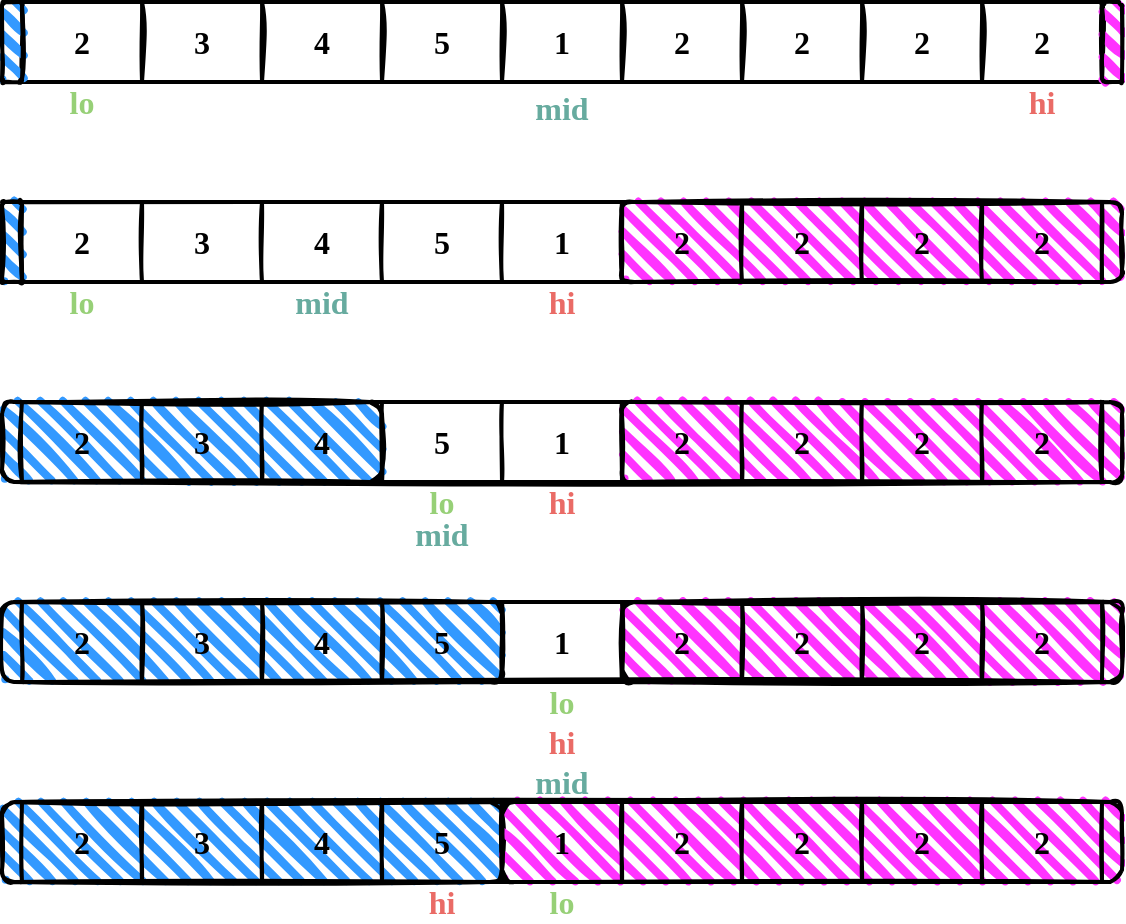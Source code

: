 <mxfile version="14.2.2" type="device" pages="2"><diagram id="asrmxMBNPy5AJ40o_xaK" name="旋转数组"><mxGraphModel dx="782" dy="1907" grid="1" gridSize="10" guides="1" tooltips="1" connect="1" arrows="1" fold="1" page="1" pageScale="1" pageWidth="827" pageHeight="1169" math="0" shadow="0"><root><mxCell id="0"/><mxCell id="1" parent="0"/><mxCell id="DlhfGdHP6gR5Zf7pgEmx-2" value="" style="shape=table;html=1;whiteSpace=wrap;startSize=0;container=1;collapsible=0;childLayout=tableLayout;fontSize=16;fontFamily=Comic Sans MS;rounded=0;shadow=0;sketch=1;gradientColor=#ffffff;fillColor=none;swimlaneFillColor=none;strokeWidth=2;fontStyle=1" parent="1" vertex="1"><mxGeometry x="160" y="-860" width="540" height="40" as="geometry"/></mxCell><mxCell id="DlhfGdHP6gR5Zf7pgEmx-3" value="" style="shape=partialRectangle;html=1;whiteSpace=wrap;collapsible=0;dropTarget=0;pointerEvents=0;fillColor=none;top=0;left=0;bottom=0;right=0;points=[[0,0.5],[1,0.5]];portConstraint=eastwest;fontSize=16;fontFamily=Comic Sans MS;fontStyle=1" parent="DlhfGdHP6gR5Zf7pgEmx-2" vertex="1"><mxGeometry width="540" height="40" as="geometry"/></mxCell><mxCell id="DlhfGdHP6gR5Zf7pgEmx-4" value="&lt;font style=&quot;font-size: 16px&quot;&gt;2&lt;/font&gt;" style="shape=partialRectangle;html=1;whiteSpace=wrap;connectable=0;fillColor=none;top=0;left=0;bottom=0;right=0;overflow=hidden;fontSize=16;fontFamily=Comic Sans MS;fontStyle=1" parent="DlhfGdHP6gR5Zf7pgEmx-3" vertex="1"><mxGeometry width="60" height="40" as="geometry"/></mxCell><mxCell id="DlhfGdHP6gR5Zf7pgEmx-5" value="&lt;font style=&quot;font-size: 16px&quot;&gt;3&lt;/font&gt;" style="shape=partialRectangle;html=1;whiteSpace=wrap;connectable=0;fillColor=none;top=0;left=0;bottom=0;right=0;overflow=hidden;fontSize=16;fontFamily=Comic Sans MS;fontStyle=1" parent="DlhfGdHP6gR5Zf7pgEmx-3" vertex="1"><mxGeometry x="60" width="60" height="40" as="geometry"/></mxCell><mxCell id="DlhfGdHP6gR5Zf7pgEmx-6" value="&lt;font style=&quot;font-size: 16px&quot;&gt;4&lt;/font&gt;" style="shape=partialRectangle;html=1;whiteSpace=wrap;connectable=0;fillColor=none;top=0;left=0;bottom=0;right=0;overflow=hidden;fontSize=16;fontFamily=Comic Sans MS;fontStyle=1" parent="DlhfGdHP6gR5Zf7pgEmx-3" vertex="1"><mxGeometry x="120" width="60" height="40" as="geometry"/></mxCell><mxCell id="DlhfGdHP6gR5Zf7pgEmx-20" value="5" style="shape=partialRectangle;html=1;whiteSpace=wrap;connectable=0;fillColor=none;top=0;left=0;bottom=0;right=0;overflow=hidden;fontSize=16;fontFamily=Comic Sans MS;fontStyle=1" parent="DlhfGdHP6gR5Zf7pgEmx-3" vertex="1"><mxGeometry x="180" width="60" height="40" as="geometry"/></mxCell><mxCell id="DlhfGdHP6gR5Zf7pgEmx-19" value="1" style="shape=partialRectangle;html=1;whiteSpace=wrap;connectable=0;fillColor=none;top=0;left=0;bottom=0;right=0;overflow=hidden;fontSize=16;fontFamily=Comic Sans MS;fontStyle=1" parent="DlhfGdHP6gR5Zf7pgEmx-3" vertex="1"><mxGeometry x="240" width="60" height="40" as="geometry"/></mxCell><mxCell id="DlhfGdHP6gR5Zf7pgEmx-18" value="2" style="shape=partialRectangle;html=1;whiteSpace=wrap;connectable=0;fillColor=none;top=0;left=0;bottom=0;right=0;overflow=hidden;fontSize=16;fontFamily=Comic Sans MS;fontStyle=1" parent="DlhfGdHP6gR5Zf7pgEmx-3" vertex="1"><mxGeometry x="300" width="60" height="40" as="geometry"/></mxCell><mxCell id="DlhfGdHP6gR5Zf7pgEmx-17" value="2" style="shape=partialRectangle;html=1;whiteSpace=wrap;connectable=0;fillColor=none;top=0;left=0;bottom=0;right=0;overflow=hidden;fontSize=16;fontFamily=Comic Sans MS;fontStyle=1" parent="DlhfGdHP6gR5Zf7pgEmx-3" vertex="1"><mxGeometry x="360" width="60" height="40" as="geometry"/></mxCell><mxCell id="DlhfGdHP6gR5Zf7pgEmx-16" value="2" style="shape=partialRectangle;html=1;whiteSpace=wrap;connectable=0;fillColor=none;top=0;left=0;bottom=0;right=0;overflow=hidden;fontSize=16;fontFamily=Comic Sans MS;fontStyle=1" parent="DlhfGdHP6gR5Zf7pgEmx-3" vertex="1"><mxGeometry x="420" width="60" height="40" as="geometry"/></mxCell><mxCell id="DlhfGdHP6gR5Zf7pgEmx-15" value="2" style="shape=partialRectangle;html=1;whiteSpace=wrap;connectable=0;fillColor=none;top=0;left=0;bottom=0;right=0;overflow=hidden;fontSize=16;fontFamily=Comic Sans MS;fontStyle=1" parent="DlhfGdHP6gR5Zf7pgEmx-3" vertex="1"><mxGeometry x="480" width="60" height="40" as="geometry"/></mxCell><mxCell id="DlhfGdHP6gR5Zf7pgEmx-24" value="" style="rounded=1;whiteSpace=wrap;html=1;strokeWidth=2;fillWeight=4;hachureGap=8;hachureAngle=45;sketch=1;shadow=0;fontFamily=Comic Sans MS;fontSize=16;fontColor=#004C99;fillStyle=auto;fillColor=#3399FF;fontStyle=1" parent="1" vertex="1"><mxGeometry x="150" y="-860" width="10" height="40" as="geometry"/></mxCell><mxCell id="DlhfGdHP6gR5Zf7pgEmx-25" value="" style="rounded=1;whiteSpace=wrap;html=1;strokeWidth=2;fillWeight=4;hachureGap=8;hachureAngle=45;sketch=1;shadow=0;fontFamily=Comic Sans MS;fontSize=16;fontColor=#004C99;fillStyle=auto;fillColor=#FF33FF;fontStyle=1" parent="1" vertex="1"><mxGeometry x="700" y="-860" width="10" height="40" as="geometry"/></mxCell><mxCell id="DlhfGdHP6gR5Zf7pgEmx-399" value="&lt;font style=&quot;font-size: 16px;&quot;&gt;lo&lt;/font&gt;" style="text;html=1;strokeColor=none;fillColor=none;align=center;verticalAlign=middle;whiteSpace=wrap;rounded=0;shadow=0;sketch=0;fontFamily=Comic Sans MS;fontSize=16;fontColor=#97D077;fontStyle=1" parent="1" vertex="1"><mxGeometry x="170" y="-820" width="40" height="20" as="geometry"/></mxCell><mxCell id="DlhfGdHP6gR5Zf7pgEmx-400" value="&lt;font style=&quot;font-size: 16px;&quot;&gt;hi&lt;/font&gt;" style="text;html=1;strokeColor=none;fillColor=none;align=center;verticalAlign=middle;whiteSpace=wrap;rounded=0;shadow=0;sketch=0;fontFamily=Comic Sans MS;fontSize=16;fontColor=#EA6B66;fontStyle=1" parent="1" vertex="1"><mxGeometry x="650" y="-820" width="40" height="20" as="geometry"/></mxCell><mxCell id="DlhfGdHP6gR5Zf7pgEmx-403" value="&lt;font style=&quot;font-size: 16px;&quot;&gt;mid&lt;/font&gt;" style="text;html=1;strokeColor=none;fillColor=none;align=center;verticalAlign=middle;whiteSpace=wrap;rounded=0;shadow=0;sketch=0;fontFamily=Comic Sans MS;fontSize=16;fontColor=#67AB9F;fontStyle=1" parent="1" vertex="1"><mxGeometry x="410" y="-817" width="40" height="20" as="geometry"/></mxCell><mxCell id="wRgIPJBm9YqMZJ-mr9bj-12" value="" style="rounded=1;whiteSpace=wrap;html=1;strokeWidth=2;fillWeight=4;hachureGap=8;hachureAngle=45;sketch=1;shadow=0;fontFamily=Comic Sans MS;fontSize=16;fontColor=#004C99;fillStyle=auto;fillColor=#3399FF;fontStyle=1" vertex="1" parent="1"><mxGeometry x="150" y="-760" width="10" height="40" as="geometry"/></mxCell><mxCell id="wRgIPJBm9YqMZJ-mr9bj-13" value="" style="rounded=1;whiteSpace=wrap;html=1;strokeWidth=2;fillWeight=4;hachureGap=8;hachureAngle=45;sketch=1;shadow=0;fontFamily=Comic Sans MS;fontSize=16;fontColor=#004C99;fillStyle=auto;fillColor=#FF33FF;fontStyle=1" vertex="1" parent="1"><mxGeometry x="460" y="-760" width="250" height="40" as="geometry"/></mxCell><mxCell id="wRgIPJBm9YqMZJ-mr9bj-14" value="&lt;font style=&quot;font-size: 16px;&quot;&gt;lo&lt;/font&gt;" style="text;html=1;strokeColor=none;fillColor=none;align=center;verticalAlign=middle;whiteSpace=wrap;rounded=0;shadow=0;sketch=0;fontFamily=Comic Sans MS;fontSize=16;fontColor=#97D077;fontStyle=1" vertex="1" parent="1"><mxGeometry x="170" y="-720" width="40" height="20" as="geometry"/></mxCell><mxCell id="wRgIPJBm9YqMZJ-mr9bj-15" value="&lt;font style=&quot;font-size: 16px;&quot;&gt;hi&lt;/font&gt;" style="text;html=1;strokeColor=none;fillColor=none;align=center;verticalAlign=middle;whiteSpace=wrap;rounded=0;shadow=0;sketch=0;fontFamily=Comic Sans MS;fontSize=16;fontColor=#EA6B66;fontStyle=1" vertex="1" parent="1"><mxGeometry x="410" y="-720" width="40" height="20" as="geometry"/></mxCell><mxCell id="wRgIPJBm9YqMZJ-mr9bj-16" value="&lt;font style=&quot;font-size: 16px;&quot;&gt;mid&lt;/font&gt;" style="text;html=1;strokeColor=none;fillColor=none;align=center;verticalAlign=middle;whiteSpace=wrap;rounded=0;shadow=0;sketch=0;fontFamily=Comic Sans MS;fontSize=16;fontColor=#67AB9F;fontStyle=1" vertex="1" parent="1"><mxGeometry x="290" y="-720" width="40" height="20" as="geometry"/></mxCell><mxCell id="wRgIPJBm9YqMZJ-mr9bj-1" value="" style="shape=table;html=1;whiteSpace=wrap;startSize=0;container=1;collapsible=0;childLayout=tableLayout;fontSize=16;fontFamily=Comic Sans MS;rounded=0;shadow=0;sketch=1;gradientColor=#ffffff;fillColor=none;swimlaneFillColor=none;strokeWidth=2;fontStyle=1" vertex="1" parent="1"><mxGeometry x="160" y="-760" width="540" height="40" as="geometry"/></mxCell><mxCell id="wRgIPJBm9YqMZJ-mr9bj-2" value="" style="shape=partialRectangle;html=1;whiteSpace=wrap;collapsible=0;dropTarget=0;pointerEvents=0;fillColor=none;top=0;left=0;bottom=0;right=0;points=[[0,0.5],[1,0.5]];portConstraint=eastwest;fontSize=16;fontFamily=Comic Sans MS;fontStyle=1" vertex="1" parent="wRgIPJBm9YqMZJ-mr9bj-1"><mxGeometry width="540" height="40" as="geometry"/></mxCell><mxCell id="wRgIPJBm9YqMZJ-mr9bj-3" value="&lt;font style=&quot;font-size: 16px&quot;&gt;2&lt;/font&gt;" style="shape=partialRectangle;html=1;whiteSpace=wrap;connectable=0;fillColor=none;top=0;left=0;bottom=0;right=0;overflow=hidden;fontSize=16;fontFamily=Comic Sans MS;fontStyle=1" vertex="1" parent="wRgIPJBm9YqMZJ-mr9bj-2"><mxGeometry width="60" height="40" as="geometry"/></mxCell><mxCell id="wRgIPJBm9YqMZJ-mr9bj-4" value="&lt;font style=&quot;font-size: 16px&quot;&gt;3&lt;/font&gt;" style="shape=partialRectangle;html=1;whiteSpace=wrap;connectable=0;fillColor=none;top=0;left=0;bottom=0;right=0;overflow=hidden;fontSize=16;fontFamily=Comic Sans MS;fontStyle=1" vertex="1" parent="wRgIPJBm9YqMZJ-mr9bj-2"><mxGeometry x="60" width="60" height="40" as="geometry"/></mxCell><mxCell id="wRgIPJBm9YqMZJ-mr9bj-5" value="&lt;font style=&quot;font-size: 16px&quot;&gt;4&lt;/font&gt;" style="shape=partialRectangle;html=1;whiteSpace=wrap;connectable=0;fillColor=none;top=0;left=0;bottom=0;right=0;overflow=hidden;fontSize=16;fontFamily=Comic Sans MS;fontStyle=1" vertex="1" parent="wRgIPJBm9YqMZJ-mr9bj-2"><mxGeometry x="120" width="60" height="40" as="geometry"/></mxCell><mxCell id="wRgIPJBm9YqMZJ-mr9bj-6" value="5" style="shape=partialRectangle;html=1;whiteSpace=wrap;connectable=0;fillColor=none;top=0;left=0;bottom=0;right=0;overflow=hidden;fontSize=16;fontFamily=Comic Sans MS;fontStyle=1" vertex="1" parent="wRgIPJBm9YqMZJ-mr9bj-2"><mxGeometry x="180" width="60" height="40" as="geometry"/></mxCell><mxCell id="wRgIPJBm9YqMZJ-mr9bj-7" value="1" style="shape=partialRectangle;html=1;whiteSpace=wrap;connectable=0;fillColor=none;top=0;left=0;bottom=0;right=0;overflow=hidden;fontSize=16;fontFamily=Comic Sans MS;fontStyle=1" vertex="1" parent="wRgIPJBm9YqMZJ-mr9bj-2"><mxGeometry x="240" width="60" height="40" as="geometry"/></mxCell><mxCell id="wRgIPJBm9YqMZJ-mr9bj-8" value="2" style="shape=partialRectangle;html=1;whiteSpace=wrap;connectable=0;fillColor=none;top=0;left=0;bottom=0;right=0;overflow=hidden;fontSize=16;fontFamily=Comic Sans MS;fontStyle=1" vertex="1" parent="wRgIPJBm9YqMZJ-mr9bj-2"><mxGeometry x="300" width="60" height="40" as="geometry"/></mxCell><mxCell id="wRgIPJBm9YqMZJ-mr9bj-9" value="2" style="shape=partialRectangle;html=1;whiteSpace=wrap;connectable=0;fillColor=none;top=0;left=0;bottom=0;right=0;overflow=hidden;fontSize=16;fontFamily=Comic Sans MS;fontStyle=1" vertex="1" parent="wRgIPJBm9YqMZJ-mr9bj-2"><mxGeometry x="360" width="60" height="40" as="geometry"/></mxCell><mxCell id="wRgIPJBm9YqMZJ-mr9bj-10" value="2" style="shape=partialRectangle;html=1;whiteSpace=wrap;connectable=0;fillColor=none;top=0;left=0;bottom=0;right=0;overflow=hidden;fontSize=16;fontFamily=Comic Sans MS;fontStyle=1" vertex="1" parent="wRgIPJBm9YqMZJ-mr9bj-2"><mxGeometry x="420" width="60" height="40" as="geometry"/></mxCell><mxCell id="wRgIPJBm9YqMZJ-mr9bj-11" value="2" style="shape=partialRectangle;html=1;whiteSpace=wrap;connectable=0;fillColor=none;top=0;left=0;bottom=0;right=0;overflow=hidden;fontSize=16;fontFamily=Comic Sans MS;fontStyle=1" vertex="1" parent="wRgIPJBm9YqMZJ-mr9bj-2"><mxGeometry x="480" width="60" height="40" as="geometry"/></mxCell><mxCell id="wRgIPJBm9YqMZJ-mr9bj-17" value="" style="rounded=1;whiteSpace=wrap;html=1;strokeWidth=2;fillWeight=4;hachureGap=8;hachureAngle=45;sketch=1;shadow=0;fontFamily=Comic Sans MS;fontSize=16;fontColor=#004C99;fillStyle=auto;fillColor=#3399FF;fontStyle=1" vertex="1" parent="1"><mxGeometry x="150" y="-660" width="190" height="40" as="geometry"/></mxCell><mxCell id="wRgIPJBm9YqMZJ-mr9bj-18" value="" style="rounded=1;whiteSpace=wrap;html=1;strokeWidth=2;fillWeight=4;hachureGap=8;hachureAngle=45;sketch=1;shadow=0;fontFamily=Comic Sans MS;fontSize=16;fontColor=#004C99;fillStyle=auto;fillColor=#FF33FF;fontStyle=1" vertex="1" parent="1"><mxGeometry x="460" y="-660" width="250" height="40" as="geometry"/></mxCell><mxCell id="wRgIPJBm9YqMZJ-mr9bj-19" value="&lt;font style=&quot;font-size: 16px;&quot;&gt;lo&lt;/font&gt;" style="text;html=1;strokeColor=none;fillColor=none;align=center;verticalAlign=middle;whiteSpace=wrap;rounded=0;shadow=0;sketch=0;fontFamily=Comic Sans MS;fontSize=16;fontColor=#97D077;fontStyle=1" vertex="1" parent="1"><mxGeometry x="350" y="-620" width="40" height="20" as="geometry"/></mxCell><mxCell id="wRgIPJBm9YqMZJ-mr9bj-20" value="&lt;font style=&quot;font-size: 16px;&quot;&gt;hi&lt;/font&gt;" style="text;html=1;strokeColor=none;fillColor=none;align=center;verticalAlign=middle;whiteSpace=wrap;rounded=0;shadow=0;sketch=0;fontFamily=Comic Sans MS;fontSize=16;fontColor=#EA6B66;fontStyle=1" vertex="1" parent="1"><mxGeometry x="410" y="-620" width="40" height="20" as="geometry"/></mxCell><mxCell id="wRgIPJBm9YqMZJ-mr9bj-21" value="&lt;font style=&quot;font-size: 16px;&quot;&gt;mid&lt;/font&gt;" style="text;html=1;strokeColor=none;fillColor=none;align=center;verticalAlign=middle;whiteSpace=wrap;rounded=0;shadow=0;sketch=0;fontFamily=Comic Sans MS;fontSize=16;fontColor=#67AB9F;fontStyle=1" vertex="1" parent="1"><mxGeometry x="350" y="-604" width="40" height="20" as="geometry"/></mxCell><mxCell id="wRgIPJBm9YqMZJ-mr9bj-22" value="" style="shape=table;html=1;whiteSpace=wrap;startSize=0;container=1;collapsible=0;childLayout=tableLayout;fontSize=16;fontFamily=Comic Sans MS;rounded=0;shadow=0;sketch=1;gradientColor=#ffffff;fillColor=none;swimlaneFillColor=none;strokeWidth=2;fontStyle=1" vertex="1" parent="1"><mxGeometry x="160" y="-660" width="540" height="40" as="geometry"/></mxCell><mxCell id="wRgIPJBm9YqMZJ-mr9bj-23" value="" style="shape=partialRectangle;html=1;whiteSpace=wrap;collapsible=0;dropTarget=0;pointerEvents=0;fillColor=none;top=0;left=0;bottom=0;right=0;points=[[0,0.5],[1,0.5]];portConstraint=eastwest;fontSize=16;fontFamily=Comic Sans MS;fontStyle=1" vertex="1" parent="wRgIPJBm9YqMZJ-mr9bj-22"><mxGeometry width="540" height="40" as="geometry"/></mxCell><mxCell id="wRgIPJBm9YqMZJ-mr9bj-24" value="&lt;font style=&quot;font-size: 16px&quot;&gt;2&lt;/font&gt;" style="shape=partialRectangle;html=1;whiteSpace=wrap;connectable=0;fillColor=none;top=0;left=0;bottom=0;right=0;overflow=hidden;fontSize=16;fontFamily=Comic Sans MS;fontStyle=1" vertex="1" parent="wRgIPJBm9YqMZJ-mr9bj-23"><mxGeometry width="60" height="40" as="geometry"/></mxCell><mxCell id="wRgIPJBm9YqMZJ-mr9bj-25" value="&lt;font style=&quot;font-size: 16px&quot;&gt;3&lt;/font&gt;" style="shape=partialRectangle;html=1;whiteSpace=wrap;connectable=0;fillColor=none;top=0;left=0;bottom=0;right=0;overflow=hidden;fontSize=16;fontFamily=Comic Sans MS;fontStyle=1" vertex="1" parent="wRgIPJBm9YqMZJ-mr9bj-23"><mxGeometry x="60" width="60" height="40" as="geometry"/></mxCell><mxCell id="wRgIPJBm9YqMZJ-mr9bj-26" value="&lt;font style=&quot;font-size: 16px&quot;&gt;4&lt;/font&gt;" style="shape=partialRectangle;html=1;whiteSpace=wrap;connectable=0;fillColor=none;top=0;left=0;bottom=0;right=0;overflow=hidden;fontSize=16;fontFamily=Comic Sans MS;fontStyle=1" vertex="1" parent="wRgIPJBm9YqMZJ-mr9bj-23"><mxGeometry x="120" width="60" height="40" as="geometry"/></mxCell><mxCell id="wRgIPJBm9YqMZJ-mr9bj-27" value="5" style="shape=partialRectangle;html=1;whiteSpace=wrap;connectable=0;fillColor=none;top=0;left=0;bottom=0;right=0;overflow=hidden;fontSize=16;fontFamily=Comic Sans MS;fontStyle=1" vertex="1" parent="wRgIPJBm9YqMZJ-mr9bj-23"><mxGeometry x="180" width="60" height="40" as="geometry"/></mxCell><mxCell id="wRgIPJBm9YqMZJ-mr9bj-28" value="1" style="shape=partialRectangle;html=1;whiteSpace=wrap;connectable=0;fillColor=none;top=0;left=0;bottom=0;right=0;overflow=hidden;fontSize=16;fontFamily=Comic Sans MS;fontStyle=1" vertex="1" parent="wRgIPJBm9YqMZJ-mr9bj-23"><mxGeometry x="240" width="60" height="40" as="geometry"/></mxCell><mxCell id="wRgIPJBm9YqMZJ-mr9bj-29" value="2" style="shape=partialRectangle;html=1;whiteSpace=wrap;connectable=0;fillColor=none;top=0;left=0;bottom=0;right=0;overflow=hidden;fontSize=16;fontFamily=Comic Sans MS;fontStyle=1" vertex="1" parent="wRgIPJBm9YqMZJ-mr9bj-23"><mxGeometry x="300" width="60" height="40" as="geometry"/></mxCell><mxCell id="wRgIPJBm9YqMZJ-mr9bj-30" value="2" style="shape=partialRectangle;html=1;whiteSpace=wrap;connectable=0;fillColor=none;top=0;left=0;bottom=0;right=0;overflow=hidden;fontSize=16;fontFamily=Comic Sans MS;fontStyle=1" vertex="1" parent="wRgIPJBm9YqMZJ-mr9bj-23"><mxGeometry x="360" width="60" height="40" as="geometry"/></mxCell><mxCell id="wRgIPJBm9YqMZJ-mr9bj-31" value="2" style="shape=partialRectangle;html=1;whiteSpace=wrap;connectable=0;fillColor=none;top=0;left=0;bottom=0;right=0;overflow=hidden;fontSize=16;fontFamily=Comic Sans MS;fontStyle=1" vertex="1" parent="wRgIPJBm9YqMZJ-mr9bj-23"><mxGeometry x="420" width="60" height="40" as="geometry"/></mxCell><mxCell id="wRgIPJBm9YqMZJ-mr9bj-32" value="2" style="shape=partialRectangle;html=1;whiteSpace=wrap;connectable=0;fillColor=none;top=0;left=0;bottom=0;right=0;overflow=hidden;fontSize=16;fontFamily=Comic Sans MS;fontStyle=1" vertex="1" parent="wRgIPJBm9YqMZJ-mr9bj-23"><mxGeometry x="480" width="60" height="40" as="geometry"/></mxCell><mxCell id="wRgIPJBm9YqMZJ-mr9bj-43" value="" style="rounded=1;whiteSpace=wrap;html=1;strokeWidth=2;fillWeight=4;hachureGap=8;hachureAngle=45;sketch=1;shadow=0;fontFamily=Comic Sans MS;fontSize=16;fontColor=#004C99;fillStyle=auto;fillColor=#3399FF;fontStyle=1" vertex="1" parent="1"><mxGeometry x="150" y="-560" width="250" height="40" as="geometry"/></mxCell><mxCell id="wRgIPJBm9YqMZJ-mr9bj-44" value="" style="rounded=1;whiteSpace=wrap;html=1;strokeWidth=2;fillWeight=4;hachureGap=8;hachureAngle=45;sketch=1;shadow=0;fontFamily=Comic Sans MS;fontSize=16;fontColor=#004C99;fillStyle=auto;fillColor=#FF33FF;fontStyle=1" vertex="1" parent="1"><mxGeometry x="460" y="-560" width="250" height="40" as="geometry"/></mxCell><mxCell id="wRgIPJBm9YqMZJ-mr9bj-45" value="&lt;font style=&quot;font-size: 16px;&quot;&gt;lo&lt;/font&gt;" style="text;html=1;strokeColor=none;fillColor=none;align=center;verticalAlign=middle;whiteSpace=wrap;rounded=0;shadow=0;sketch=0;fontFamily=Comic Sans MS;fontSize=16;fontColor=#97D077;fontStyle=1" vertex="1" parent="1"><mxGeometry x="410" y="-520" width="40" height="20" as="geometry"/></mxCell><mxCell id="wRgIPJBm9YqMZJ-mr9bj-46" value="&lt;font style=&quot;font-size: 16px;&quot;&gt;hi&lt;/font&gt;" style="text;html=1;strokeColor=none;fillColor=none;align=center;verticalAlign=middle;whiteSpace=wrap;rounded=0;shadow=0;sketch=0;fontFamily=Comic Sans MS;fontSize=16;fontColor=#EA6B66;fontStyle=1" vertex="1" parent="1"><mxGeometry x="410" y="-500" width="40" height="20" as="geometry"/></mxCell><mxCell id="wRgIPJBm9YqMZJ-mr9bj-47" value="&lt;font style=&quot;font-size: 16px;&quot;&gt;mid&lt;/font&gt;" style="text;html=1;strokeColor=none;fillColor=none;align=center;verticalAlign=middle;whiteSpace=wrap;rounded=0;shadow=0;sketch=0;fontFamily=Comic Sans MS;fontSize=16;fontColor=#67AB9F;fontStyle=1" vertex="1" parent="1"><mxGeometry x="410" y="-480" width="40" height="20" as="geometry"/></mxCell><mxCell id="wRgIPJBm9YqMZJ-mr9bj-48" value="" style="shape=table;html=1;whiteSpace=wrap;startSize=0;container=1;collapsible=0;childLayout=tableLayout;fontSize=16;fontFamily=Comic Sans MS;rounded=0;shadow=0;sketch=1;gradientColor=#ffffff;fillColor=none;swimlaneFillColor=none;strokeWidth=2;fontStyle=1" vertex="1" parent="1"><mxGeometry x="160" y="-560" width="540" height="40" as="geometry"/></mxCell><mxCell id="wRgIPJBm9YqMZJ-mr9bj-49" value="" style="shape=partialRectangle;html=1;whiteSpace=wrap;collapsible=0;dropTarget=0;pointerEvents=0;fillColor=none;top=0;left=0;bottom=0;right=0;points=[[0,0.5],[1,0.5]];portConstraint=eastwest;fontSize=16;fontFamily=Comic Sans MS;fontStyle=1" vertex="1" parent="wRgIPJBm9YqMZJ-mr9bj-48"><mxGeometry width="540" height="40" as="geometry"/></mxCell><mxCell id="wRgIPJBm9YqMZJ-mr9bj-50" value="&lt;font style=&quot;font-size: 16px&quot;&gt;2&lt;/font&gt;" style="shape=partialRectangle;html=1;whiteSpace=wrap;connectable=0;fillColor=none;top=0;left=0;bottom=0;right=0;overflow=hidden;fontSize=16;fontFamily=Comic Sans MS;fontStyle=1" vertex="1" parent="wRgIPJBm9YqMZJ-mr9bj-49"><mxGeometry width="60" height="40" as="geometry"/></mxCell><mxCell id="wRgIPJBm9YqMZJ-mr9bj-51" value="&lt;font style=&quot;font-size: 16px&quot;&gt;3&lt;/font&gt;" style="shape=partialRectangle;html=1;whiteSpace=wrap;connectable=0;fillColor=none;top=0;left=0;bottom=0;right=0;overflow=hidden;fontSize=16;fontFamily=Comic Sans MS;fontStyle=1" vertex="1" parent="wRgIPJBm9YqMZJ-mr9bj-49"><mxGeometry x="60" width="60" height="40" as="geometry"/></mxCell><mxCell id="wRgIPJBm9YqMZJ-mr9bj-52" value="&lt;font style=&quot;font-size: 16px&quot;&gt;4&lt;/font&gt;" style="shape=partialRectangle;html=1;whiteSpace=wrap;connectable=0;fillColor=none;top=0;left=0;bottom=0;right=0;overflow=hidden;fontSize=16;fontFamily=Comic Sans MS;fontStyle=1" vertex="1" parent="wRgIPJBm9YqMZJ-mr9bj-49"><mxGeometry x="120" width="60" height="40" as="geometry"/></mxCell><mxCell id="wRgIPJBm9YqMZJ-mr9bj-53" value="5" style="shape=partialRectangle;html=1;whiteSpace=wrap;connectable=0;fillColor=none;top=0;left=0;bottom=0;right=0;overflow=hidden;fontSize=16;fontFamily=Comic Sans MS;fontStyle=1" vertex="1" parent="wRgIPJBm9YqMZJ-mr9bj-49"><mxGeometry x="180" width="60" height="40" as="geometry"/></mxCell><mxCell id="wRgIPJBm9YqMZJ-mr9bj-54" value="1" style="shape=partialRectangle;html=1;whiteSpace=wrap;connectable=0;fillColor=none;top=0;left=0;bottom=0;right=0;overflow=hidden;fontSize=16;fontFamily=Comic Sans MS;fontStyle=1" vertex="1" parent="wRgIPJBm9YqMZJ-mr9bj-49"><mxGeometry x="240" width="60" height="40" as="geometry"/></mxCell><mxCell id="wRgIPJBm9YqMZJ-mr9bj-55" value="2" style="shape=partialRectangle;html=1;whiteSpace=wrap;connectable=0;fillColor=none;top=0;left=0;bottom=0;right=0;overflow=hidden;fontSize=16;fontFamily=Comic Sans MS;fontStyle=1" vertex="1" parent="wRgIPJBm9YqMZJ-mr9bj-49"><mxGeometry x="300" width="60" height="40" as="geometry"/></mxCell><mxCell id="wRgIPJBm9YqMZJ-mr9bj-56" value="2" style="shape=partialRectangle;html=1;whiteSpace=wrap;connectable=0;fillColor=none;top=0;left=0;bottom=0;right=0;overflow=hidden;fontSize=16;fontFamily=Comic Sans MS;fontStyle=1" vertex="1" parent="wRgIPJBm9YqMZJ-mr9bj-49"><mxGeometry x="360" width="60" height="40" as="geometry"/></mxCell><mxCell id="wRgIPJBm9YqMZJ-mr9bj-57" value="2" style="shape=partialRectangle;html=1;whiteSpace=wrap;connectable=0;fillColor=none;top=0;left=0;bottom=0;right=0;overflow=hidden;fontSize=16;fontFamily=Comic Sans MS;fontStyle=1" vertex="1" parent="wRgIPJBm9YqMZJ-mr9bj-49"><mxGeometry x="420" width="60" height="40" as="geometry"/></mxCell><mxCell id="wRgIPJBm9YqMZJ-mr9bj-58" value="2" style="shape=partialRectangle;html=1;whiteSpace=wrap;connectable=0;fillColor=none;top=0;left=0;bottom=0;right=0;overflow=hidden;fontSize=16;fontFamily=Comic Sans MS;fontStyle=1" vertex="1" parent="wRgIPJBm9YqMZJ-mr9bj-49"><mxGeometry x="480" width="60" height="40" as="geometry"/></mxCell><mxCell id="wRgIPJBm9YqMZJ-mr9bj-59" value="" style="rounded=1;whiteSpace=wrap;html=1;strokeWidth=2;fillWeight=4;hachureGap=8;hachureAngle=45;sketch=1;shadow=0;fontFamily=Comic Sans MS;fontSize=16;fontColor=#004C99;fillStyle=auto;fillColor=#3399FF;fontStyle=1" vertex="1" parent="1"><mxGeometry x="150" y="-460" width="250" height="40" as="geometry"/></mxCell><mxCell id="wRgIPJBm9YqMZJ-mr9bj-60" value="" style="rounded=1;whiteSpace=wrap;html=1;strokeWidth=2;fillWeight=4;hachureGap=8;hachureAngle=45;sketch=1;shadow=0;fontFamily=Comic Sans MS;fontSize=16;fontColor=#004C99;fillStyle=auto;fillColor=#FF33FF;fontStyle=1" vertex="1" parent="1"><mxGeometry x="400" y="-460" width="310" height="40" as="geometry"/></mxCell><mxCell id="wRgIPJBm9YqMZJ-mr9bj-61" value="&lt;font style=&quot;font-size: 16px;&quot;&gt;lo&lt;/font&gt;" style="text;html=1;strokeColor=none;fillColor=none;align=center;verticalAlign=middle;whiteSpace=wrap;rounded=0;shadow=0;sketch=0;fontFamily=Comic Sans MS;fontSize=16;fontColor=#97D077;fontStyle=1" vertex="1" parent="1"><mxGeometry x="410" y="-420" width="40" height="20" as="geometry"/></mxCell><mxCell id="wRgIPJBm9YqMZJ-mr9bj-62" value="&lt;font style=&quot;font-size: 16px;&quot;&gt;hi&lt;/font&gt;" style="text;html=1;strokeColor=none;fillColor=none;align=center;verticalAlign=middle;whiteSpace=wrap;rounded=0;shadow=0;sketch=0;fontFamily=Comic Sans MS;fontSize=16;fontColor=#EA6B66;fontStyle=1" vertex="1" parent="1"><mxGeometry x="350" y="-420" width="40" height="20" as="geometry"/></mxCell><mxCell id="wRgIPJBm9YqMZJ-mr9bj-64" value="" style="shape=table;html=1;whiteSpace=wrap;startSize=0;container=1;collapsible=0;childLayout=tableLayout;fontSize=16;fontFamily=Comic Sans MS;rounded=0;shadow=0;sketch=1;gradientColor=#ffffff;fillColor=none;swimlaneFillColor=none;strokeWidth=2;fontStyle=1" vertex="1" parent="1"><mxGeometry x="160" y="-460" width="540" height="40" as="geometry"/></mxCell><mxCell id="wRgIPJBm9YqMZJ-mr9bj-65" value="" style="shape=partialRectangle;html=1;whiteSpace=wrap;collapsible=0;dropTarget=0;pointerEvents=0;fillColor=none;top=0;left=0;bottom=0;right=0;points=[[0,0.5],[1,0.5]];portConstraint=eastwest;fontSize=16;fontFamily=Comic Sans MS;fontStyle=1" vertex="1" parent="wRgIPJBm9YqMZJ-mr9bj-64"><mxGeometry width="540" height="40" as="geometry"/></mxCell><mxCell id="wRgIPJBm9YqMZJ-mr9bj-66" value="&lt;font style=&quot;font-size: 16px&quot;&gt;2&lt;/font&gt;" style="shape=partialRectangle;html=1;whiteSpace=wrap;connectable=0;fillColor=none;top=0;left=0;bottom=0;right=0;overflow=hidden;fontSize=16;fontFamily=Comic Sans MS;fontStyle=1" vertex="1" parent="wRgIPJBm9YqMZJ-mr9bj-65"><mxGeometry width="60" height="40" as="geometry"/></mxCell><mxCell id="wRgIPJBm9YqMZJ-mr9bj-67" value="&lt;font style=&quot;font-size: 16px&quot;&gt;3&lt;/font&gt;" style="shape=partialRectangle;html=1;whiteSpace=wrap;connectable=0;fillColor=none;top=0;left=0;bottom=0;right=0;overflow=hidden;fontSize=16;fontFamily=Comic Sans MS;fontStyle=1" vertex="1" parent="wRgIPJBm9YqMZJ-mr9bj-65"><mxGeometry x="60" width="60" height="40" as="geometry"/></mxCell><mxCell id="wRgIPJBm9YqMZJ-mr9bj-68" value="&lt;font style=&quot;font-size: 16px&quot;&gt;4&lt;/font&gt;" style="shape=partialRectangle;html=1;whiteSpace=wrap;connectable=0;fillColor=none;top=0;left=0;bottom=0;right=0;overflow=hidden;fontSize=16;fontFamily=Comic Sans MS;fontStyle=1" vertex="1" parent="wRgIPJBm9YqMZJ-mr9bj-65"><mxGeometry x="120" width="60" height="40" as="geometry"/></mxCell><mxCell id="wRgIPJBm9YqMZJ-mr9bj-69" value="5" style="shape=partialRectangle;html=1;whiteSpace=wrap;connectable=0;fillColor=none;top=0;left=0;bottom=0;right=0;overflow=hidden;fontSize=16;fontFamily=Comic Sans MS;fontStyle=1" vertex="1" parent="wRgIPJBm9YqMZJ-mr9bj-65"><mxGeometry x="180" width="60" height="40" as="geometry"/></mxCell><mxCell id="wRgIPJBm9YqMZJ-mr9bj-70" value="1" style="shape=partialRectangle;html=1;whiteSpace=wrap;connectable=0;fillColor=none;top=0;left=0;bottom=0;right=0;overflow=hidden;fontSize=16;fontFamily=Comic Sans MS;fontStyle=1" vertex="1" parent="wRgIPJBm9YqMZJ-mr9bj-65"><mxGeometry x="240" width="60" height="40" as="geometry"/></mxCell><mxCell id="wRgIPJBm9YqMZJ-mr9bj-71" value="2" style="shape=partialRectangle;html=1;whiteSpace=wrap;connectable=0;fillColor=none;top=0;left=0;bottom=0;right=0;overflow=hidden;fontSize=16;fontFamily=Comic Sans MS;fontStyle=1" vertex="1" parent="wRgIPJBm9YqMZJ-mr9bj-65"><mxGeometry x="300" width="60" height="40" as="geometry"/></mxCell><mxCell id="wRgIPJBm9YqMZJ-mr9bj-72" value="2" style="shape=partialRectangle;html=1;whiteSpace=wrap;connectable=0;fillColor=none;top=0;left=0;bottom=0;right=0;overflow=hidden;fontSize=16;fontFamily=Comic Sans MS;fontStyle=1" vertex="1" parent="wRgIPJBm9YqMZJ-mr9bj-65"><mxGeometry x="360" width="60" height="40" as="geometry"/></mxCell><mxCell id="wRgIPJBm9YqMZJ-mr9bj-73" value="2" style="shape=partialRectangle;html=1;whiteSpace=wrap;connectable=0;fillColor=none;top=0;left=0;bottom=0;right=0;overflow=hidden;fontSize=16;fontFamily=Comic Sans MS;fontStyle=1" vertex="1" parent="wRgIPJBm9YqMZJ-mr9bj-65"><mxGeometry x="420" width="60" height="40" as="geometry"/></mxCell><mxCell id="wRgIPJBm9YqMZJ-mr9bj-74" value="2" style="shape=partialRectangle;html=1;whiteSpace=wrap;connectable=0;fillColor=none;top=0;left=0;bottom=0;right=0;overflow=hidden;fontSize=16;fontFamily=Comic Sans MS;fontStyle=1" vertex="1" parent="wRgIPJBm9YqMZJ-mr9bj-65"><mxGeometry x="480" width="60" height="40" as="geometry"/></mxCell></root></mxGraphModel></diagram><diagram id="9-CCGtKSxKJOa-UAq143" name="其他情况"><mxGraphModel dx="782" dy="1907" grid="1" gridSize="10" guides="1" tooltips="1" connect="1" arrows="1" fold="1" page="1" pageScale="1" pageWidth="827" pageHeight="1169" math="0" shadow="0"><root><mxCell id="A4Ryy6DHrKFe1EhRuP_5-0"/><mxCell id="A4Ryy6DHrKFe1EhRuP_5-1" parent="A4Ryy6DHrKFe1EhRuP_5-0"/><mxCell id="FtbZGPvBCeuLtF2i0Pwx-45" value="" style="rounded=1;whiteSpace=wrap;html=1;strokeWidth=2;fillWeight=4;hachureGap=8;hachureAngle=45;sketch=1;shadow=0;fontFamily=Comic Sans MS;fontSize=16;fontColor=#004C99;fillStyle=solid;fontStyle=1;fillColor=#FF3333;" vertex="1" parent="A4Ryy6DHrKFe1EhRuP_5-1"><mxGeometry x="400" y="-350" width="60" height="40" as="geometry"/></mxCell><mxCell id="3YuqZaf987NOW00CCiDA-0" value="" style="rounded=1;whiteSpace=wrap;html=1;strokeWidth=2;fillWeight=4;hachureGap=8;hachureAngle=45;sketch=1;shadow=0;fontFamily=Comic Sans MS;fontSize=16;fontColor=#004C99;fillStyle=auto;fillColor=#3399FF;fontStyle=1" vertex="1" parent="A4Ryy6DHrKFe1EhRuP_5-1"><mxGeometry x="150" y="-460" width="250" height="40" as="geometry"/></mxCell><mxCell id="3YuqZaf987NOW00CCiDA-1" value="" style="rounded=1;whiteSpace=wrap;html=1;strokeWidth=2;fillWeight=4;hachureGap=8;hachureAngle=45;sketch=1;shadow=0;fontFamily=Comic Sans MS;fontSize=16;fontColor=#004C99;fillStyle=auto;fillColor=#FF33FF;fontStyle=1" vertex="1" parent="A4Ryy6DHrKFe1EhRuP_5-1"><mxGeometry x="460" y="-460" width="250" height="40" as="geometry"/></mxCell><mxCell id="3YuqZaf987NOW00CCiDA-2" value="&lt;font style=&quot;font-size: 16px;&quot;&gt;lo&lt;/font&gt;" style="text;html=1;strokeColor=none;fillColor=none;align=center;verticalAlign=middle;whiteSpace=wrap;rounded=0;shadow=0;sketch=0;fontFamily=Comic Sans MS;fontSize=16;fontColor=#97D077;fontStyle=1" vertex="1" parent="A4Ryy6DHrKFe1EhRuP_5-1"><mxGeometry x="410" y="-420" width="40" height="20" as="geometry"/></mxCell><mxCell id="3YuqZaf987NOW00CCiDA-3" value="&lt;font style=&quot;font-size: 16px;&quot;&gt;hi&lt;/font&gt;" style="text;html=1;strokeColor=none;fillColor=none;align=center;verticalAlign=middle;whiteSpace=wrap;rounded=0;shadow=0;sketch=0;fontFamily=Comic Sans MS;fontSize=16;fontColor=#EA6B66;fontStyle=1" vertex="1" parent="A4Ryy6DHrKFe1EhRuP_5-1"><mxGeometry x="410" y="-400" width="40" height="20" as="geometry"/></mxCell><mxCell id="3YuqZaf987NOW00CCiDA-4" value="" style="shape=table;html=1;whiteSpace=wrap;startSize=0;container=1;collapsible=0;childLayout=tableLayout;fontSize=16;fontFamily=Comic Sans MS;rounded=0;shadow=0;sketch=1;gradientColor=#ffffff;fillColor=none;swimlaneFillColor=none;strokeWidth=2;fontStyle=1" vertex="1" parent="A4Ryy6DHrKFe1EhRuP_5-1"><mxGeometry x="160" y="-460" width="540" height="40" as="geometry"/></mxCell><mxCell id="3YuqZaf987NOW00CCiDA-5" value="" style="shape=partialRectangle;html=1;whiteSpace=wrap;collapsible=0;dropTarget=0;pointerEvents=0;fillColor=none;top=0;left=0;bottom=0;right=0;points=[[0,0.5],[1,0.5]];portConstraint=eastwest;fontSize=16;fontFamily=Comic Sans MS;fontStyle=1" vertex="1" parent="3YuqZaf987NOW00CCiDA-4"><mxGeometry width="540" height="40" as="geometry"/></mxCell><mxCell id="3YuqZaf987NOW00CCiDA-6" value="&lt;font style=&quot;font-size: 16px&quot;&gt;2&lt;/font&gt;" style="shape=partialRectangle;html=1;whiteSpace=wrap;connectable=0;fillColor=none;top=0;left=0;bottom=0;right=0;overflow=hidden;fontSize=16;fontFamily=Comic Sans MS;fontStyle=1" vertex="1" parent="3YuqZaf987NOW00CCiDA-5"><mxGeometry width="60" height="40" as="geometry"/></mxCell><mxCell id="3YuqZaf987NOW00CCiDA-7" value="&lt;font style=&quot;font-size: 16px&quot;&gt;3&lt;/font&gt;" style="shape=partialRectangle;html=1;whiteSpace=wrap;connectable=0;fillColor=none;top=0;left=0;bottom=0;right=0;overflow=hidden;fontSize=16;fontFamily=Comic Sans MS;fontStyle=1" vertex="1" parent="3YuqZaf987NOW00CCiDA-5"><mxGeometry x="60" width="60" height="40" as="geometry"/></mxCell><mxCell id="3YuqZaf987NOW00CCiDA-8" value="&lt;font style=&quot;font-size: 16px&quot;&gt;4&lt;/font&gt;" style="shape=partialRectangle;html=1;whiteSpace=wrap;connectable=0;fillColor=none;top=0;left=0;bottom=0;right=0;overflow=hidden;fontSize=16;fontFamily=Comic Sans MS;fontStyle=1" vertex="1" parent="3YuqZaf987NOW00CCiDA-5"><mxGeometry x="120" width="60" height="40" as="geometry"/></mxCell><mxCell id="3YuqZaf987NOW00CCiDA-9" value="5" style="shape=partialRectangle;html=1;whiteSpace=wrap;connectable=0;fillColor=none;top=0;left=0;bottom=0;right=0;overflow=hidden;fontSize=16;fontFamily=Comic Sans MS;fontStyle=1" vertex="1" parent="3YuqZaf987NOW00CCiDA-5"><mxGeometry x="180" width="60" height="40" as="geometry"/></mxCell><mxCell id="3YuqZaf987NOW00CCiDA-10" value="1" style="shape=partialRectangle;html=1;whiteSpace=wrap;connectable=0;fillColor=none;top=0;left=0;bottom=0;right=0;overflow=hidden;fontSize=16;fontFamily=Comic Sans MS;fontStyle=1" vertex="1" parent="3YuqZaf987NOW00CCiDA-5"><mxGeometry x="240" width="60" height="40" as="geometry"/></mxCell><mxCell id="3YuqZaf987NOW00CCiDA-11" value="2" style="shape=partialRectangle;html=1;whiteSpace=wrap;connectable=0;fillColor=none;top=0;left=0;bottom=0;right=0;overflow=hidden;fontSize=16;fontFamily=Comic Sans MS;fontStyle=1" vertex="1" parent="3YuqZaf987NOW00CCiDA-5"><mxGeometry x="300" width="60" height="40" as="geometry"/></mxCell><mxCell id="3YuqZaf987NOW00CCiDA-12" value="2" style="shape=partialRectangle;html=1;whiteSpace=wrap;connectable=0;fillColor=none;top=0;left=0;bottom=0;right=0;overflow=hidden;fontSize=16;fontFamily=Comic Sans MS;fontStyle=1" vertex="1" parent="3YuqZaf987NOW00CCiDA-5"><mxGeometry x="360" width="60" height="40" as="geometry"/></mxCell><mxCell id="3YuqZaf987NOW00CCiDA-13" value="2" style="shape=partialRectangle;html=1;whiteSpace=wrap;connectable=0;fillColor=none;top=0;left=0;bottom=0;right=0;overflow=hidden;fontSize=16;fontFamily=Comic Sans MS;fontStyle=1" vertex="1" parent="3YuqZaf987NOW00CCiDA-5"><mxGeometry x="420" width="60" height="40" as="geometry"/></mxCell><mxCell id="3YuqZaf987NOW00CCiDA-14" value="2" style="shape=partialRectangle;html=1;whiteSpace=wrap;connectable=0;fillColor=none;top=0;left=0;bottom=0;right=0;overflow=hidden;fontSize=16;fontFamily=Comic Sans MS;fontStyle=1" vertex="1" parent="3YuqZaf987NOW00CCiDA-5"><mxGeometry x="480" width="60" height="40" as="geometry"/></mxCell><mxCell id="3YuqZaf987NOW00CCiDA-15" value="" style="rounded=1;whiteSpace=wrap;html=1;strokeWidth=2;fillWeight=4;hachureGap=8;hachureAngle=45;sketch=1;shadow=0;fontFamily=Comic Sans MS;fontSize=16;fontColor=#004C99;fillStyle=auto;fillColor=#3399FF;fontStyle=1" vertex="1" parent="A4Ryy6DHrKFe1EhRuP_5-1"><mxGeometry x="150" y="-350" width="310" height="40" as="geometry"/></mxCell><mxCell id="3YuqZaf987NOW00CCiDA-16" value="" style="rounded=1;whiteSpace=wrap;html=1;strokeWidth=2;fillWeight=4;hachureGap=8;hachureAngle=45;sketch=1;shadow=0;fontFamily=Comic Sans MS;fontSize=16;fontColor=#004C99;fillStyle=auto;fillColor=#FF33FF;fontStyle=1" vertex="1" parent="A4Ryy6DHrKFe1EhRuP_5-1"><mxGeometry x="460" y="-350" width="250" height="40" as="geometry"/></mxCell><mxCell id="3YuqZaf987NOW00CCiDA-17" value="&lt;font style=&quot;font-size: 16px;&quot;&gt;lo&lt;/font&gt;" style="text;html=1;strokeColor=none;fillColor=none;align=center;verticalAlign=middle;whiteSpace=wrap;rounded=0;shadow=0;sketch=0;fontFamily=Comic Sans MS;fontSize=16;fontColor=#97D077;fontStyle=1" vertex="1" parent="A4Ryy6DHrKFe1EhRuP_5-1"><mxGeometry x="470" y="-310" width="40" height="20" as="geometry"/></mxCell><mxCell id="3YuqZaf987NOW00CCiDA-18" value="&lt;font style=&quot;font-size: 16px;&quot;&gt;hi&lt;/font&gt;" style="text;html=1;strokeColor=none;fillColor=none;align=center;verticalAlign=middle;whiteSpace=wrap;rounded=0;shadow=0;sketch=0;fontFamily=Comic Sans MS;fontSize=16;fontColor=#EA6B66;fontStyle=1" vertex="1" parent="A4Ryy6DHrKFe1EhRuP_5-1"><mxGeometry x="410" y="-310" width="40" height="20" as="geometry"/></mxCell><mxCell id="3YuqZaf987NOW00CCiDA-19" value="" style="shape=table;html=1;whiteSpace=wrap;startSize=0;container=1;collapsible=0;childLayout=tableLayout;fontSize=16;fontFamily=Comic Sans MS;rounded=0;shadow=0;sketch=1;gradientColor=#ffffff;fillColor=none;swimlaneFillColor=none;strokeWidth=2;fontStyle=1" vertex="1" parent="A4Ryy6DHrKFe1EhRuP_5-1"><mxGeometry x="160" y="-350" width="540" height="40" as="geometry"/></mxCell><mxCell id="3YuqZaf987NOW00CCiDA-20" value="" style="shape=partialRectangle;html=1;whiteSpace=wrap;collapsible=0;dropTarget=0;pointerEvents=0;fillColor=none;top=0;left=0;bottom=0;right=0;points=[[0,0.5],[1,0.5]];portConstraint=eastwest;fontSize=16;fontFamily=Comic Sans MS;fontStyle=1" vertex="1" parent="3YuqZaf987NOW00CCiDA-19"><mxGeometry width="540" height="40" as="geometry"/></mxCell><mxCell id="3YuqZaf987NOW00CCiDA-21" value="&lt;font style=&quot;font-size: 16px&quot;&gt;2&lt;/font&gt;" style="shape=partialRectangle;html=1;whiteSpace=wrap;connectable=0;fillColor=none;top=0;left=0;bottom=0;right=0;overflow=hidden;fontSize=16;fontFamily=Comic Sans MS;fontStyle=1" vertex="1" parent="3YuqZaf987NOW00CCiDA-20"><mxGeometry width="60" height="40" as="geometry"/></mxCell><mxCell id="3YuqZaf987NOW00CCiDA-22" value="&lt;font style=&quot;font-size: 16px&quot;&gt;3&lt;/font&gt;" style="shape=partialRectangle;html=1;whiteSpace=wrap;connectable=0;fillColor=none;top=0;left=0;bottom=0;right=0;overflow=hidden;fontSize=16;fontFamily=Comic Sans MS;fontStyle=1" vertex="1" parent="3YuqZaf987NOW00CCiDA-20"><mxGeometry x="60" width="60" height="40" as="geometry"/></mxCell><mxCell id="3YuqZaf987NOW00CCiDA-23" value="&lt;font style=&quot;font-size: 16px&quot;&gt;4&lt;/font&gt;" style="shape=partialRectangle;html=1;whiteSpace=wrap;connectable=0;fillColor=none;top=0;left=0;bottom=0;right=0;overflow=hidden;fontSize=16;fontFamily=Comic Sans MS;fontStyle=1" vertex="1" parent="3YuqZaf987NOW00CCiDA-20"><mxGeometry x="120" width="60" height="40" as="geometry"/></mxCell><mxCell id="3YuqZaf987NOW00CCiDA-24" value="5" style="shape=partialRectangle;html=1;whiteSpace=wrap;connectable=0;fillColor=none;top=0;left=0;bottom=0;right=0;overflow=hidden;fontSize=16;fontFamily=Comic Sans MS;fontStyle=1" vertex="1" parent="3YuqZaf987NOW00CCiDA-20"><mxGeometry x="180" width="60" height="40" as="geometry"/></mxCell><mxCell id="3YuqZaf987NOW00CCiDA-25" value="1" style="shape=partialRectangle;html=1;whiteSpace=wrap;connectable=0;fillColor=none;top=0;left=0;bottom=0;right=0;overflow=hidden;fontSize=16;fontFamily=Comic Sans MS;fontStyle=1" vertex="1" parent="3YuqZaf987NOW00CCiDA-20"><mxGeometry x="240" width="60" height="40" as="geometry"/></mxCell><mxCell id="3YuqZaf987NOW00CCiDA-26" value="2" style="shape=partialRectangle;html=1;whiteSpace=wrap;connectable=0;fillColor=none;top=0;left=0;bottom=0;right=0;overflow=hidden;fontSize=16;fontFamily=Comic Sans MS;fontStyle=1" vertex="1" parent="3YuqZaf987NOW00CCiDA-20"><mxGeometry x="300" width="60" height="40" as="geometry"/></mxCell><mxCell id="3YuqZaf987NOW00CCiDA-27" value="2" style="shape=partialRectangle;html=1;whiteSpace=wrap;connectable=0;fillColor=none;top=0;left=0;bottom=0;right=0;overflow=hidden;fontSize=16;fontFamily=Comic Sans MS;fontStyle=1" vertex="1" parent="3YuqZaf987NOW00CCiDA-20"><mxGeometry x="360" width="60" height="40" as="geometry"/></mxCell><mxCell id="3YuqZaf987NOW00CCiDA-28" value="2" style="shape=partialRectangle;html=1;whiteSpace=wrap;connectable=0;fillColor=none;top=0;left=0;bottom=0;right=0;overflow=hidden;fontSize=16;fontFamily=Comic Sans MS;fontStyle=1" vertex="1" parent="3YuqZaf987NOW00CCiDA-20"><mxGeometry x="420" width="60" height="40" as="geometry"/></mxCell><mxCell id="3YuqZaf987NOW00CCiDA-29" value="2" style="shape=partialRectangle;html=1;whiteSpace=wrap;connectable=0;fillColor=none;top=0;left=0;bottom=0;right=0;overflow=hidden;fontSize=16;fontFamily=Comic Sans MS;fontStyle=1" vertex="1" parent="3YuqZaf987NOW00CCiDA-20"><mxGeometry x="480" width="60" height="40" as="geometry"/></mxCell><mxCell id="JcREWEFkssLCaHcpJzgA-0" value="&lt;font style=&quot;font-size: 16px;&quot;&gt;mid&lt;/font&gt;" style="text;html=1;strokeColor=none;fillColor=none;align=center;verticalAlign=middle;whiteSpace=wrap;rounded=0;shadow=0;sketch=0;fontFamily=Comic Sans MS;fontSize=16;fontColor=#67AB9F;fontStyle=1" vertex="1" parent="A4Ryy6DHrKFe1EhRuP_5-1"><mxGeometry x="410" y="-380" width="40" height="20" as="geometry"/></mxCell><mxCell id="FtbZGPvBCeuLtF2i0Pwx-0" value="&lt;font color=&quot;#4c0099&quot;&gt;&lt;span style=&quot;font-size: 20px&quot;&gt;lo++&lt;/span&gt;&lt;/font&gt;" style="text;html=1;strokeColor=none;fillColor=none;align=center;verticalAlign=middle;whiteSpace=wrap;rounded=0;shadow=0;sketch=0;fontFamily=Comic Sans MS;fontSize=16;fontColor=#67AB9F;fontStyle=1" vertex="1" parent="A4Ryy6DHrKFe1EhRuP_5-1"><mxGeometry x="80" y="-340" width="50" height="20" as="geometry"/></mxCell><mxCell id="FtbZGPvBCeuLtF2i0Pwx-4" value="" style="rounded=1;whiteSpace=wrap;html=1;strokeWidth=2;fillWeight=4;hachureGap=8;hachureAngle=45;sketch=1;shadow=0;fontFamily=Comic Sans MS;fontSize=16;fontColor=#004C99;fillStyle=auto;fillColor=#3399FF;fontStyle=1" vertex="1" parent="A4Ryy6DHrKFe1EhRuP_5-1"><mxGeometry x="150" y="-270" width="250" height="40" as="geometry"/></mxCell><mxCell id="FtbZGPvBCeuLtF2i0Pwx-5" value="" style="rounded=1;whiteSpace=wrap;html=1;strokeWidth=2;fillWeight=4;hachureGap=8;hachureAngle=45;sketch=1;shadow=0;fontFamily=Comic Sans MS;fontSize=16;fontColor=#004C99;fillStyle=auto;fillColor=#FF33FF;fontStyle=1" vertex="1" parent="A4Ryy6DHrKFe1EhRuP_5-1"><mxGeometry x="400" y="-270" width="310" height="40" as="geometry"/></mxCell><mxCell id="FtbZGPvBCeuLtF2i0Pwx-6" value="&lt;font style=&quot;font-size: 16px;&quot;&gt;lo&lt;/font&gt;" style="text;html=1;strokeColor=none;fillColor=none;align=center;verticalAlign=middle;whiteSpace=wrap;rounded=0;shadow=0;sketch=0;fontFamily=Comic Sans MS;fontSize=16;fontColor=#97D077;fontStyle=1" vertex="1" parent="A4Ryy6DHrKFe1EhRuP_5-1"><mxGeometry x="410" y="-230" width="40" height="20" as="geometry"/></mxCell><mxCell id="FtbZGPvBCeuLtF2i0Pwx-7" value="&lt;font style=&quot;font-size: 16px;&quot;&gt;hi&lt;/font&gt;" style="text;html=1;strokeColor=none;fillColor=none;align=center;verticalAlign=middle;whiteSpace=wrap;rounded=0;shadow=0;sketch=0;fontFamily=Comic Sans MS;fontSize=16;fontColor=#EA6B66;fontStyle=1" vertex="1" parent="A4Ryy6DHrKFe1EhRuP_5-1"><mxGeometry x="350" y="-230" width="40" height="20" as="geometry"/></mxCell><mxCell id="FtbZGPvBCeuLtF2i0Pwx-8" value="" style="shape=table;html=1;whiteSpace=wrap;startSize=0;container=1;collapsible=0;childLayout=tableLayout;fontSize=16;fontFamily=Comic Sans MS;rounded=0;shadow=0;sketch=1;gradientColor=#ffffff;fillColor=none;swimlaneFillColor=none;strokeWidth=2;fontStyle=1" vertex="1" parent="A4Ryy6DHrKFe1EhRuP_5-1"><mxGeometry x="160" y="-270" width="540" height="40" as="geometry"/></mxCell><mxCell id="FtbZGPvBCeuLtF2i0Pwx-9" value="" style="shape=partialRectangle;html=1;whiteSpace=wrap;collapsible=0;dropTarget=0;pointerEvents=0;fillColor=none;top=0;left=0;bottom=0;right=0;points=[[0,0.5],[1,0.5]];portConstraint=eastwest;fontSize=16;fontFamily=Comic Sans MS;fontStyle=1" vertex="1" parent="FtbZGPvBCeuLtF2i0Pwx-8"><mxGeometry width="540" height="40" as="geometry"/></mxCell><mxCell id="FtbZGPvBCeuLtF2i0Pwx-10" value="&lt;font style=&quot;font-size: 16px&quot;&gt;2&lt;/font&gt;" style="shape=partialRectangle;html=1;whiteSpace=wrap;connectable=0;fillColor=none;top=0;left=0;bottom=0;right=0;overflow=hidden;fontSize=16;fontFamily=Comic Sans MS;fontStyle=1" vertex="1" parent="FtbZGPvBCeuLtF2i0Pwx-9"><mxGeometry width="60" height="40" as="geometry"/></mxCell><mxCell id="FtbZGPvBCeuLtF2i0Pwx-11" value="&lt;font style=&quot;font-size: 16px&quot;&gt;3&lt;/font&gt;" style="shape=partialRectangle;html=1;whiteSpace=wrap;connectable=0;fillColor=none;top=0;left=0;bottom=0;right=0;overflow=hidden;fontSize=16;fontFamily=Comic Sans MS;fontStyle=1" vertex="1" parent="FtbZGPvBCeuLtF2i0Pwx-9"><mxGeometry x="60" width="60" height="40" as="geometry"/></mxCell><mxCell id="FtbZGPvBCeuLtF2i0Pwx-12" value="&lt;font style=&quot;font-size: 16px&quot;&gt;4&lt;/font&gt;" style="shape=partialRectangle;html=1;whiteSpace=wrap;connectable=0;fillColor=none;top=0;left=0;bottom=0;right=0;overflow=hidden;fontSize=16;fontFamily=Comic Sans MS;fontStyle=1" vertex="1" parent="FtbZGPvBCeuLtF2i0Pwx-9"><mxGeometry x="120" width="60" height="40" as="geometry"/></mxCell><mxCell id="FtbZGPvBCeuLtF2i0Pwx-13" value="5" style="shape=partialRectangle;html=1;whiteSpace=wrap;connectable=0;fillColor=none;top=0;left=0;bottom=0;right=0;overflow=hidden;fontSize=16;fontFamily=Comic Sans MS;fontStyle=1" vertex="1" parent="FtbZGPvBCeuLtF2i0Pwx-9"><mxGeometry x="180" width="60" height="40" as="geometry"/></mxCell><mxCell id="FtbZGPvBCeuLtF2i0Pwx-14" value="1" style="shape=partialRectangle;html=1;whiteSpace=wrap;connectable=0;fillColor=none;top=0;left=0;bottom=0;right=0;overflow=hidden;fontSize=16;fontFamily=Comic Sans MS;fontStyle=1" vertex="1" parent="FtbZGPvBCeuLtF2i0Pwx-9"><mxGeometry x="240" width="60" height="40" as="geometry"/></mxCell><mxCell id="FtbZGPvBCeuLtF2i0Pwx-15" value="2" style="shape=partialRectangle;html=1;whiteSpace=wrap;connectable=0;fillColor=none;top=0;left=0;bottom=0;right=0;overflow=hidden;fontSize=16;fontFamily=Comic Sans MS;fontStyle=1" vertex="1" parent="FtbZGPvBCeuLtF2i0Pwx-9"><mxGeometry x="300" width="60" height="40" as="geometry"/></mxCell><mxCell id="FtbZGPvBCeuLtF2i0Pwx-16" value="2" style="shape=partialRectangle;html=1;whiteSpace=wrap;connectable=0;fillColor=none;top=0;left=0;bottom=0;right=0;overflow=hidden;fontSize=16;fontFamily=Comic Sans MS;fontStyle=1" vertex="1" parent="FtbZGPvBCeuLtF2i0Pwx-9"><mxGeometry x="360" width="60" height="40" as="geometry"/></mxCell><mxCell id="FtbZGPvBCeuLtF2i0Pwx-17" value="2" style="shape=partialRectangle;html=1;whiteSpace=wrap;connectable=0;fillColor=none;top=0;left=0;bottom=0;right=0;overflow=hidden;fontSize=16;fontFamily=Comic Sans MS;fontStyle=1" vertex="1" parent="FtbZGPvBCeuLtF2i0Pwx-9"><mxGeometry x="420" width="60" height="40" as="geometry"/></mxCell><mxCell id="FtbZGPvBCeuLtF2i0Pwx-18" value="2" style="shape=partialRectangle;html=1;whiteSpace=wrap;connectable=0;fillColor=none;top=0;left=0;bottom=0;right=0;overflow=hidden;fontSize=16;fontFamily=Comic Sans MS;fontStyle=1" vertex="1" parent="FtbZGPvBCeuLtF2i0Pwx-9"><mxGeometry x="480" width="60" height="40" as="geometry"/></mxCell><mxCell id="FtbZGPvBCeuLtF2i0Pwx-19" value="&lt;font color=&quot;#4c0099&quot;&gt;&lt;span style=&quot;font-size: 20px&quot;&gt;hi--&lt;/span&gt;&lt;/font&gt;" style="text;html=1;strokeColor=none;fillColor=none;align=center;verticalAlign=middle;whiteSpace=wrap;rounded=0;shadow=0;sketch=0;fontFamily=Comic Sans MS;fontSize=16;fontColor=#67AB9F;fontStyle=1" vertex="1" parent="A4Ryy6DHrKFe1EhRuP_5-1"><mxGeometry x="80" y="-260" width="50" height="20" as="geometry"/></mxCell></root></mxGraphModel></diagram></mxfile>